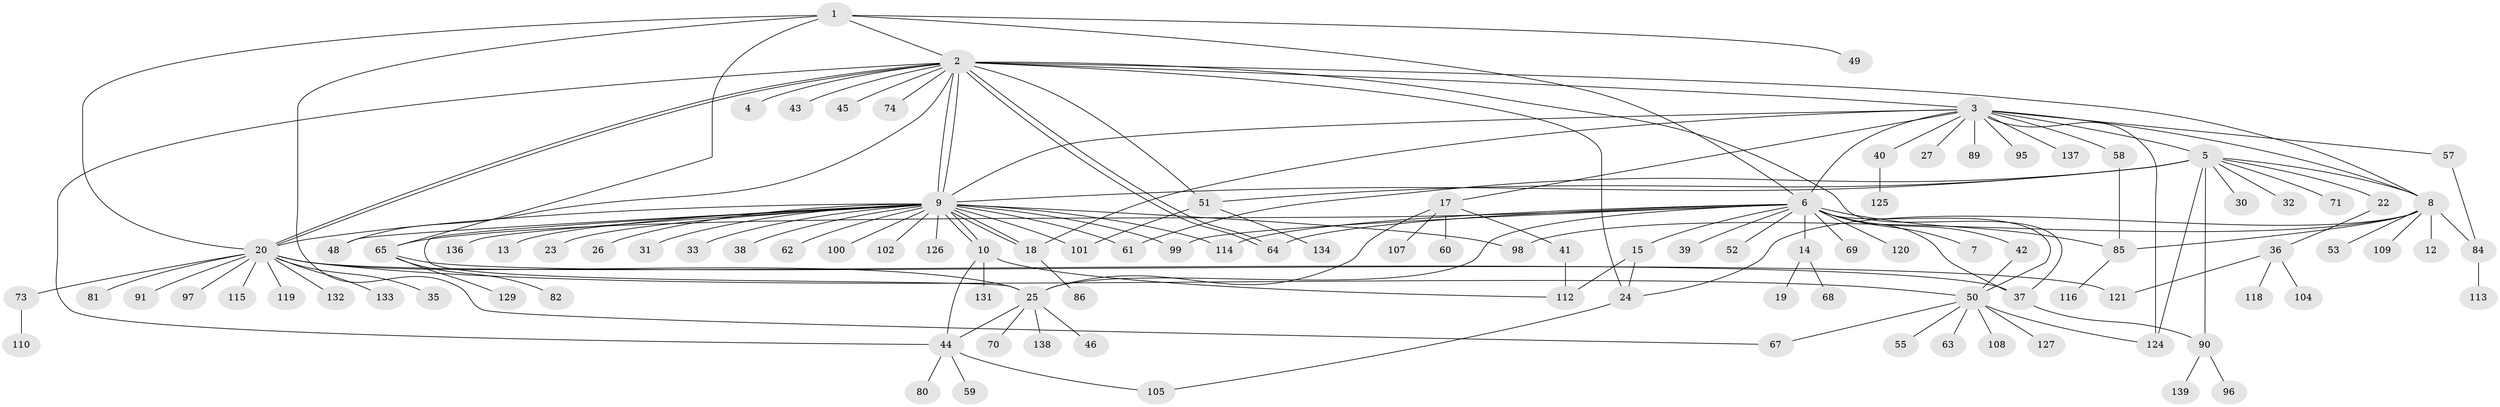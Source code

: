 // original degree distribution, {5: 0.02877697841726619, 20: 0.014388489208633094, 16: 0.007194244604316547, 2: 0.16546762589928057, 6: 0.02877697841726619, 1: 0.5467625899280576, 9: 0.007194244604316547, 29: 0.007194244604316547, 3: 0.10071942446043165, 4: 0.07194244604316546, 8: 0.007194244604316547, 15: 0.007194244604316547, 7: 0.007194244604316547}
// Generated by graph-tools (version 1.1) at 2025/11/02/27/25 16:11:10]
// undirected, 108 vertices, 151 edges
graph export_dot {
graph [start="1"]
  node [color=gray90,style=filled];
  1 [super="+47"];
  2 [super="+122"];
  3 [super="+29"];
  4 [super="+106"];
  5 [super="+16"];
  6 [super="+11"];
  7;
  8 [super="+28"];
  9 [super="+128"];
  10 [super="+56"];
  12;
  13;
  14 [super="+66"];
  15 [super="+76"];
  17;
  18 [super="+135"];
  19;
  20 [super="+21"];
  22;
  23;
  24 [super="+123"];
  25 [super="+34"];
  26;
  27;
  30;
  31 [super="+75"];
  32;
  33;
  35;
  36;
  37 [super="+72"];
  38;
  39;
  40;
  41 [super="+94"];
  42;
  43;
  44;
  45;
  46;
  48 [super="+83"];
  49;
  50 [super="+54"];
  51 [super="+111"];
  52;
  53;
  55;
  57 [super="+79"];
  58;
  59 [super="+78"];
  60;
  61;
  62;
  63;
  64;
  65 [super="+77"];
  67 [super="+93"];
  68 [super="+88"];
  69;
  70 [super="+92"];
  71;
  73;
  74;
  80;
  81;
  82;
  84 [super="+87"];
  85;
  86;
  89;
  90 [super="+103"];
  91;
  95;
  96;
  97;
  98;
  99;
  100;
  101;
  102;
  104;
  105;
  107;
  108;
  109;
  110;
  112;
  113;
  114 [super="+117"];
  115;
  116;
  118;
  119;
  120;
  121;
  124 [super="+130"];
  125;
  126;
  127;
  129;
  131;
  132;
  133;
  134;
  136;
  137;
  138;
  139;
  1 -- 2;
  1 -- 20;
  1 -- 49;
  1 -- 67;
  1 -- 65;
  1 -- 6;
  2 -- 3;
  2 -- 4;
  2 -- 8;
  2 -- 9 [weight=2];
  2 -- 9;
  2 -- 20;
  2 -- 20;
  2 -- 37 [weight=2];
  2 -- 43;
  2 -- 44;
  2 -- 45;
  2 -- 51;
  2 -- 64;
  2 -- 64;
  2 -- 74;
  2 -- 24;
  2 -- 48;
  3 -- 5;
  3 -- 6;
  3 -- 8;
  3 -- 9;
  3 -- 17;
  3 -- 27;
  3 -- 40;
  3 -- 57;
  3 -- 58;
  3 -- 89;
  3 -- 95;
  3 -- 137;
  3 -- 124;
  3 -- 18;
  5 -- 30;
  5 -- 32;
  5 -- 51;
  5 -- 71;
  5 -- 22;
  5 -- 8;
  5 -- 9;
  5 -- 90;
  5 -- 61;
  5 -- 124;
  6 -- 7;
  6 -- 14;
  6 -- 15;
  6 -- 25;
  6 -- 37;
  6 -- 39;
  6 -- 42;
  6 -- 52;
  6 -- 64;
  6 -- 65;
  6 -- 69;
  6 -- 85;
  6 -- 99;
  6 -- 120;
  6 -- 50;
  6 -- 114;
  8 -- 12;
  8 -- 84;
  8 -- 85;
  8 -- 109;
  8 -- 98;
  8 -- 53;
  8 -- 24;
  9 -- 10;
  9 -- 10;
  9 -- 13;
  9 -- 18;
  9 -- 18;
  9 -- 20;
  9 -- 23;
  9 -- 26;
  9 -- 31;
  9 -- 33;
  9 -- 38;
  9 -- 48;
  9 -- 61;
  9 -- 62;
  9 -- 98;
  9 -- 99;
  9 -- 100;
  9 -- 101;
  9 -- 102;
  9 -- 114;
  9 -- 126;
  9 -- 136;
  9 -- 25;
  10 -- 44;
  10 -- 112;
  10 -- 131;
  14 -- 19;
  14 -- 68;
  15 -- 24;
  15 -- 112;
  17 -- 25;
  17 -- 41;
  17 -- 60;
  17 -- 107;
  18 -- 86;
  20 -- 25;
  20 -- 35;
  20 -- 37;
  20 -- 50;
  20 -- 73;
  20 -- 81;
  20 -- 91;
  20 -- 97;
  20 -- 132;
  20 -- 133;
  20 -- 115;
  20 -- 119;
  22 -- 36;
  24 -- 105;
  25 -- 70;
  25 -- 46;
  25 -- 138;
  25 -- 44;
  36 -- 104;
  36 -- 118;
  36 -- 121;
  37 -- 90;
  40 -- 125;
  41 -- 112;
  42 -- 50;
  44 -- 59;
  44 -- 80;
  44 -- 105;
  50 -- 55;
  50 -- 67;
  50 -- 108;
  50 -- 124;
  50 -- 63;
  50 -- 127;
  51 -- 101;
  51 -- 134;
  57 -- 84;
  58 -- 85;
  65 -- 82;
  65 -- 129;
  65 -- 121;
  73 -- 110;
  84 -- 113;
  85 -- 116;
  90 -- 96;
  90 -- 139;
}
